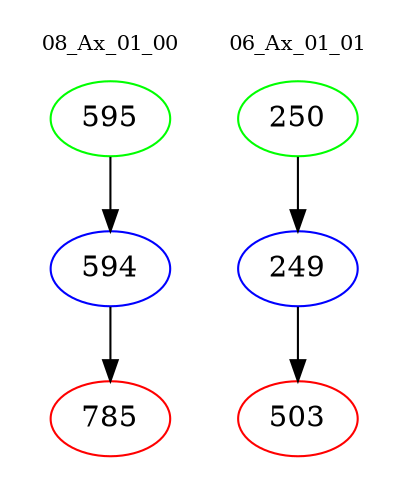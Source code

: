 digraph{
subgraph cluster_0 {
color = white
label = "08_Ax_01_00";
fontsize=10;
T0_595 [label="595", color="green"]
T0_595 -> T0_594 [color="black"]
T0_594 [label="594", color="blue"]
T0_594 -> T0_785 [color="black"]
T0_785 [label="785", color="red"]
}
subgraph cluster_1 {
color = white
label = "06_Ax_01_01";
fontsize=10;
T1_250 [label="250", color="green"]
T1_250 -> T1_249 [color="black"]
T1_249 [label="249", color="blue"]
T1_249 -> T1_503 [color="black"]
T1_503 [label="503", color="red"]
}
}
